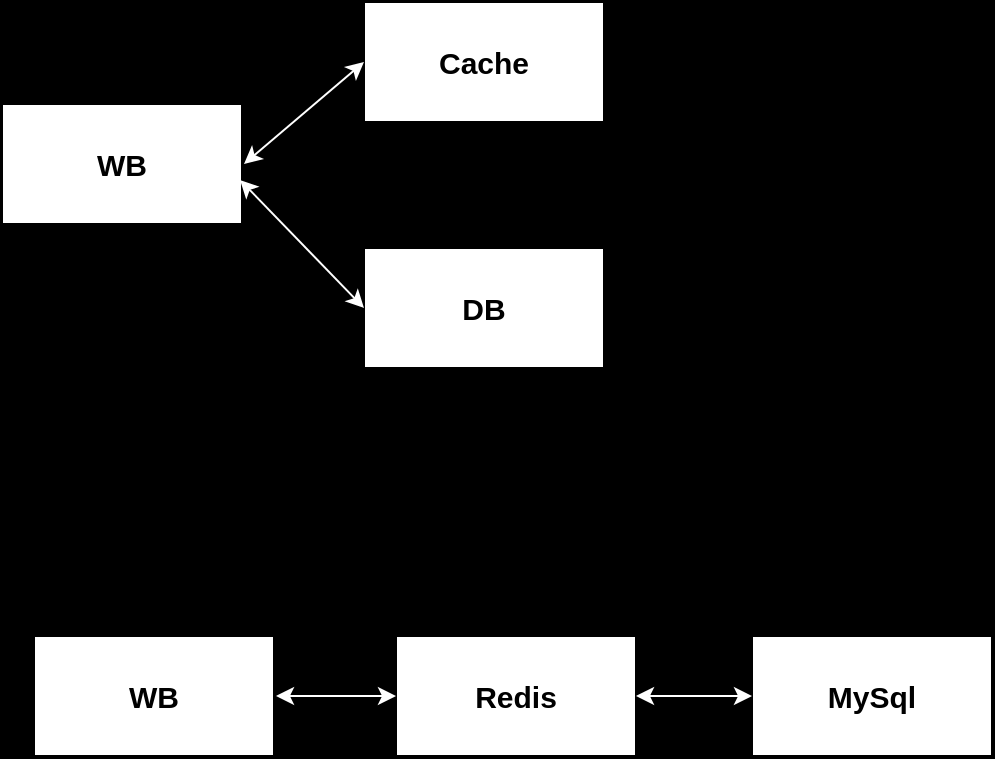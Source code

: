 <mxfile version="14.8.4" type="github">
  <diagram id="p44i9s-TqR73VO7S-0XP" name="第 1 页">
    <mxGraphModel dx="1422" dy="706" grid="0" gridSize="10" guides="1" tooltips="1" connect="1" arrows="1" fold="1" page="1" pageScale="1" pageWidth="827" pageHeight="1169" background="#000000" math="0" shadow="0">
      <root>
        <mxCell id="0" />
        <mxCell id="1" parent="0" />
        <mxCell id="k2if81ZUSYvZczxIBHXx-1" value="WB" style="whiteSpace=wrap;html=1;fontSize=15;fontStyle=1;" vertex="1" parent="1">
          <mxGeometry x="168" y="283" width="120" height="60" as="geometry" />
        </mxCell>
        <mxCell id="k2if81ZUSYvZczxIBHXx-2" value="Cache" style="whiteSpace=wrap;html=1;fontSize=15;fontStyle=1;" vertex="1" parent="1">
          <mxGeometry x="349" y="232" width="120" height="60" as="geometry" />
        </mxCell>
        <mxCell id="k2if81ZUSYvZczxIBHXx-3" value="DB" style="whiteSpace=wrap;html=1;fontSize=15;fontStyle=1;" vertex="1" parent="1">
          <mxGeometry x="349" y="355" width="120" height="60" as="geometry" />
        </mxCell>
        <mxCell id="k2if81ZUSYvZczxIBHXx-12" value="" style="endArrow=classic;startArrow=classic;html=1;fontSize=15;entryX=0;entryY=0.5;entryDx=0;entryDy=0;exitX=1;exitY=0.5;exitDx=0;exitDy=0;" edge="1" parent="1" source="k2if81ZUSYvZczxIBHXx-1" target="k2if81ZUSYvZczxIBHXx-2">
          <mxGeometry width="50" height="50" relative="1" as="geometry">
            <mxPoint x="387" y="387" as="sourcePoint" />
            <mxPoint x="437" y="337" as="targetPoint" />
          </mxGeometry>
        </mxCell>
        <mxCell id="k2if81ZUSYvZczxIBHXx-13" value="" style="endArrow=classic;startArrow=classic;html=1;strokeColor=#FFFFFF;entryX=0;entryY=0.5;entryDx=0;entryDy=0;" edge="1" parent="1" target="k2if81ZUSYvZczxIBHXx-2">
          <mxGeometry width="50" height="50" relative="1" as="geometry">
            <mxPoint x="289" y="313" as="sourcePoint" />
            <mxPoint x="437" y="337" as="targetPoint" />
          </mxGeometry>
        </mxCell>
        <mxCell id="k2if81ZUSYvZczxIBHXx-14" value="" style="endArrow=classic;startArrow=classic;html=1;strokeColor=#FFFFFF;entryX=0;entryY=0.5;entryDx=0;entryDy=0;exitX=0.992;exitY=0.633;exitDx=0;exitDy=0;exitPerimeter=0;" edge="1" parent="1" source="k2if81ZUSYvZczxIBHXx-1" target="k2if81ZUSYvZczxIBHXx-3">
          <mxGeometry width="50" height="50" relative="1" as="geometry">
            <mxPoint x="387" y="387" as="sourcePoint" />
            <mxPoint x="437" y="337" as="targetPoint" />
          </mxGeometry>
        </mxCell>
        <mxCell id="k2if81ZUSYvZczxIBHXx-18" value="WB" style="whiteSpace=wrap;html=1;fontSize=15;fontStyle=1;" vertex="1" parent="1">
          <mxGeometry x="184" y="549" width="120" height="60" as="geometry" />
        </mxCell>
        <mxCell id="k2if81ZUSYvZczxIBHXx-19" value="Redis" style="whiteSpace=wrap;html=1;fontSize=15;fontStyle=1;" vertex="1" parent="1">
          <mxGeometry x="365" y="549" width="120" height="60" as="geometry" />
        </mxCell>
        <mxCell id="k2if81ZUSYvZczxIBHXx-20" value="MySql" style="whiteSpace=wrap;html=1;fontSize=15;fontStyle=1;" vertex="1" parent="1">
          <mxGeometry x="543" y="549" width="120" height="60" as="geometry" />
        </mxCell>
        <mxCell id="k2if81ZUSYvZczxIBHXx-21" value="" style="endArrow=classic;startArrow=classic;html=1;fontSize=15;entryX=0;entryY=0.5;entryDx=0;entryDy=0;exitX=1;exitY=0.5;exitDx=0;exitDy=0;" edge="1" parent="1" source="k2if81ZUSYvZczxIBHXx-18" target="k2if81ZUSYvZczxIBHXx-19">
          <mxGeometry width="50" height="50" relative="1" as="geometry">
            <mxPoint x="403" y="653" as="sourcePoint" />
            <mxPoint x="453" y="603" as="targetPoint" />
          </mxGeometry>
        </mxCell>
        <mxCell id="k2if81ZUSYvZczxIBHXx-22" value="" style="endArrow=classic;startArrow=classic;html=1;strokeColor=#FFFFFF;entryX=0;entryY=0.5;entryDx=0;entryDy=0;" edge="1" parent="1" target="k2if81ZUSYvZczxIBHXx-19">
          <mxGeometry width="50" height="50" relative="1" as="geometry">
            <mxPoint x="305" y="579" as="sourcePoint" />
            <mxPoint x="453" y="603" as="targetPoint" />
          </mxGeometry>
        </mxCell>
        <mxCell id="k2if81ZUSYvZczxIBHXx-23" value="" style="endArrow=classic;startArrow=classic;html=1;strokeColor=#FFFFFF;entryX=0;entryY=0.5;entryDx=0;entryDy=0;exitX=1;exitY=0.5;exitDx=0;exitDy=0;" edge="1" parent="1" source="k2if81ZUSYvZczxIBHXx-19" target="k2if81ZUSYvZczxIBHXx-20">
          <mxGeometry width="50" height="50" relative="1" as="geometry">
            <mxPoint x="403" y="653" as="sourcePoint" />
            <mxPoint x="453" y="603" as="targetPoint" />
          </mxGeometry>
        </mxCell>
      </root>
    </mxGraphModel>
  </diagram>
</mxfile>
